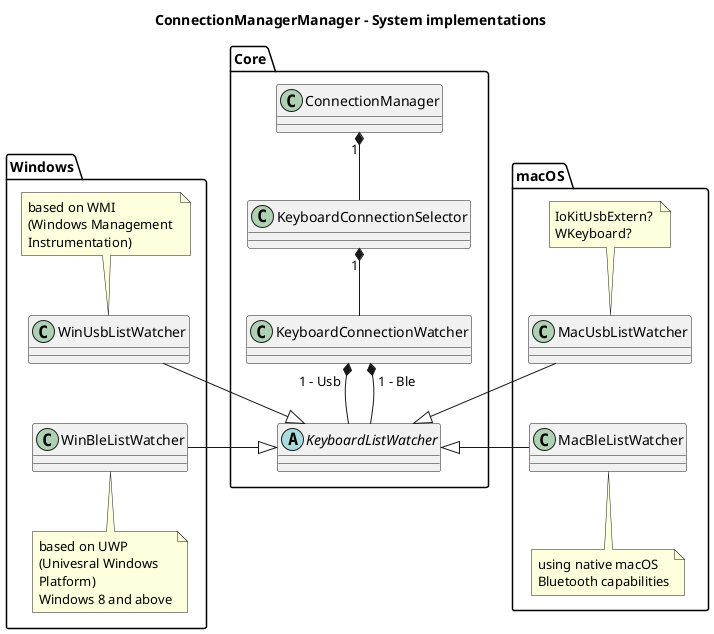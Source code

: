@startuml

title ConnectionManagerManager - System implementations

package Core
{
    class ConnectionManager {
    }
    class KeyboardConnectionSelector {
	}
    class KeyboardConnectionWatcher {
	}
    abstract class KeyboardListWatcher {
	}
}

package macOS {
    class MacUsbListWatcher {
	}
    note top
     IoKitUsbExtern? 
     WKeyboard?
    end note
    
    class MacBleListWatcher {
	}
    note bottom
     using native macOS
     Bluetooth capabilities
    end note
}

package Windows {
    class WinUsbListWatcher {
	}
    note top
     based on WMI
     (Windows Management 
     Instrumentation)
    end note
    class WinBleListWatcher {
	}
    note bottom
     based on UWP
     (Univesral Windows
     Platform)
     Windows 8 and above
    end note
}

ConnectionManager "1" *-down- KeyboardConnectionSelector
KeyboardConnectionSelector "1" *-down- KeyboardConnectionWatcher
KeyboardConnectionWatcher "1 - Usb" *-down- KeyboardListWatcher
KeyboardConnectionWatcher "1 - Ble" *-down- KeyboardListWatcher
KeyboardListWatcher <|-left- WinUsbListWatcher
KeyboardListWatcher <|-left-- WinBleListWatcher
MacUsbListWatcher -right|> KeyboardListWatcher
MacBleListWatcher -right|> KeyboardListWatcher
MacUsbListWatcher -down[Hidden]- MacBleListWatcher 
WinUsbListWatcher -down[Hidden]- WinBleListWatcher 

@enduml